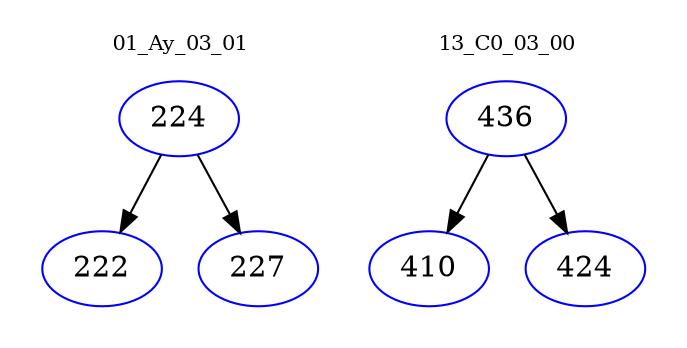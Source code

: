 digraph{
subgraph cluster_0 {
color = white
label = "01_Ay_03_01";
fontsize=10;
T0_224 [label="224", color="blue"]
T0_224 -> T0_222 [color="black"]
T0_222 [label="222", color="blue"]
T0_224 -> T0_227 [color="black"]
T0_227 [label="227", color="blue"]
}
subgraph cluster_1 {
color = white
label = "13_C0_03_00";
fontsize=10;
T1_436 [label="436", color="blue"]
T1_436 -> T1_410 [color="black"]
T1_410 [label="410", color="blue"]
T1_436 -> T1_424 [color="black"]
T1_424 [label="424", color="blue"]
}
}
